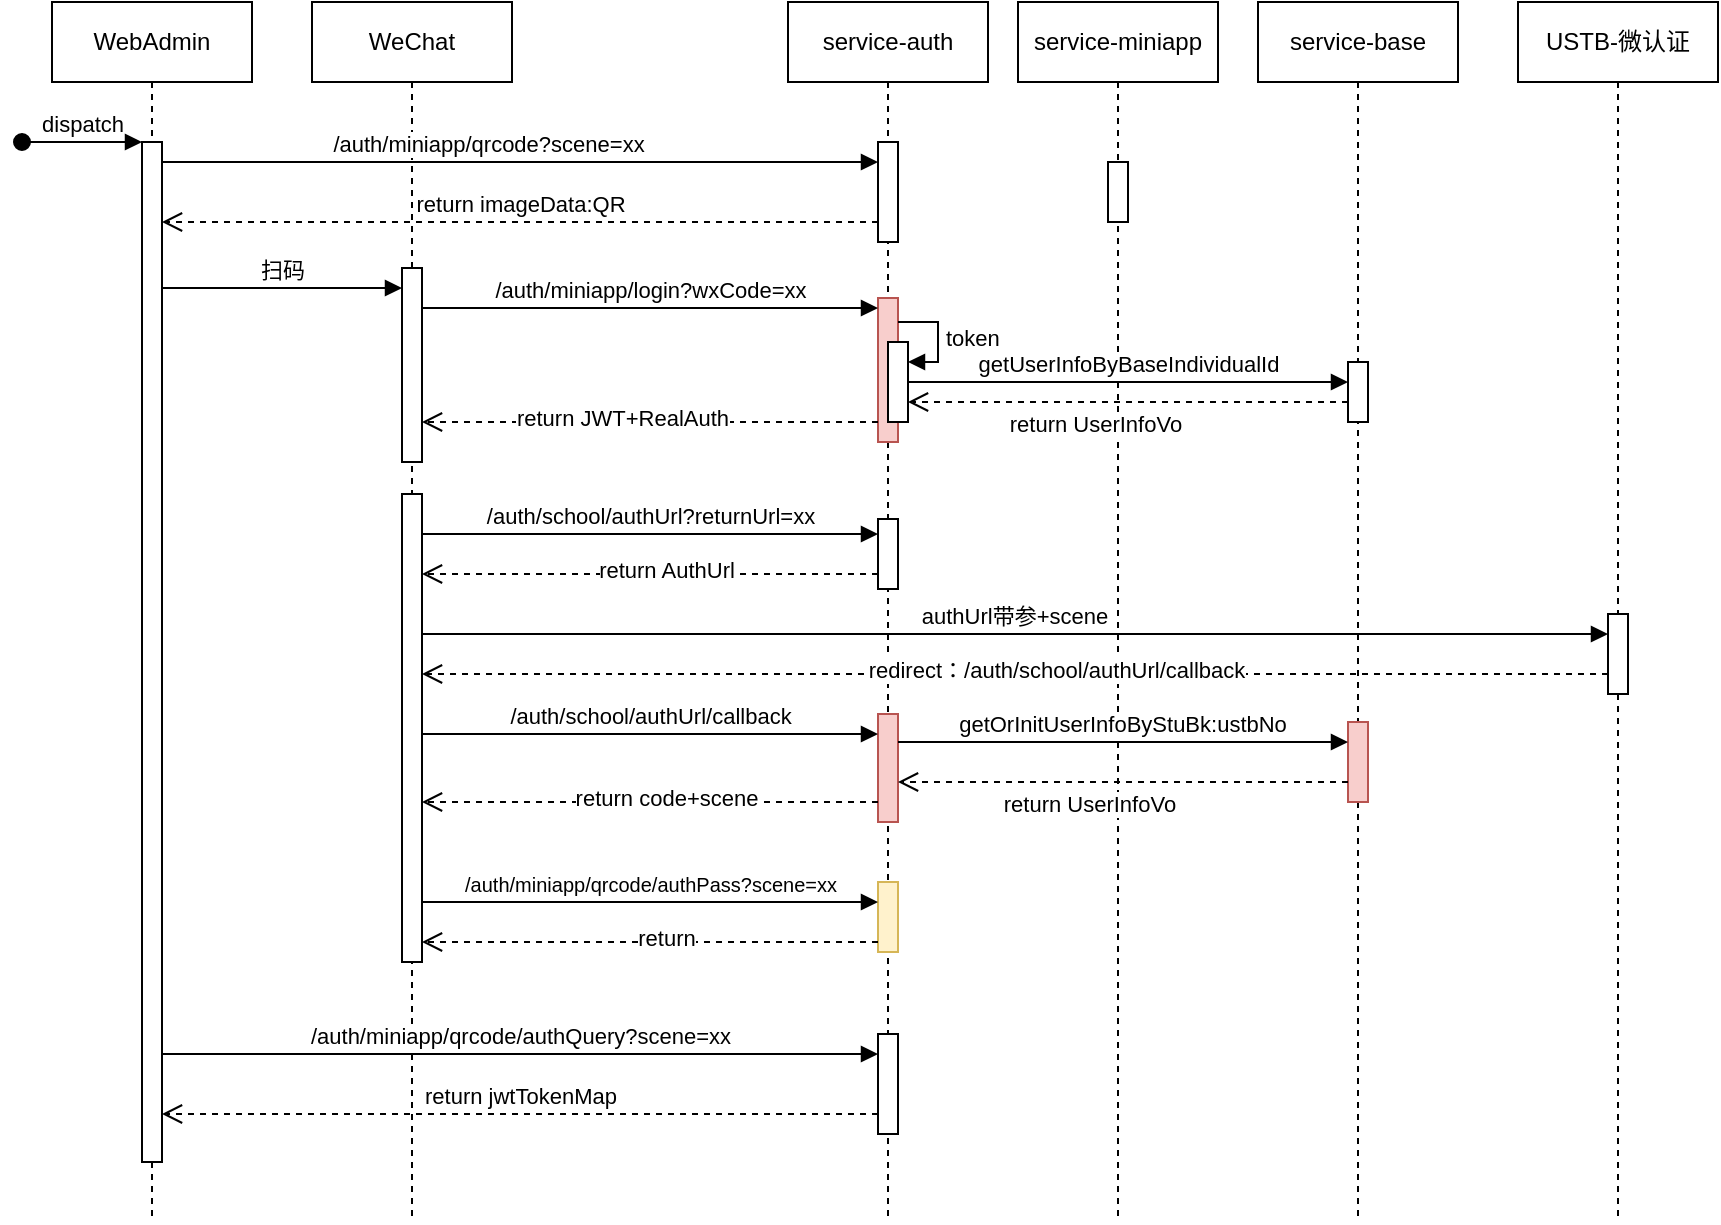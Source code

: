 <mxfile version="21.2.9" type="github">
  <diagram name="Page-1" id="2YBvvXClWsGukQMizWep">
    <mxGraphModel dx="2074" dy="1116" grid="1" gridSize="10" guides="1" tooltips="1" connect="1" arrows="1" fold="1" page="1" pageScale="1" pageWidth="850" pageHeight="1100" math="0" shadow="0">
      <root>
        <mxCell id="0" />
        <mxCell id="1" parent="0" />
        <mxCell id="aM9ryv3xv72pqoxQDRHE-1" value="WebAdmin" style="shape=umlLifeline;perimeter=lifelinePerimeter;whiteSpace=wrap;html=1;container=0;dropTarget=0;collapsible=0;recursiveResize=0;outlineConnect=0;portConstraint=eastwest;newEdgeStyle={&quot;edgeStyle&quot;:&quot;elbowEdgeStyle&quot;,&quot;elbow&quot;:&quot;vertical&quot;,&quot;curved&quot;:0,&quot;rounded&quot;:0};" parent="1" vertex="1">
          <mxGeometry x="40" y="40" width="100" height="610" as="geometry" />
        </mxCell>
        <mxCell id="aM9ryv3xv72pqoxQDRHE-2" value="" style="html=1;points=[];perimeter=orthogonalPerimeter;outlineConnect=0;targetShapes=umlLifeline;portConstraint=eastwest;newEdgeStyle={&quot;edgeStyle&quot;:&quot;elbowEdgeStyle&quot;,&quot;elbow&quot;:&quot;vertical&quot;,&quot;curved&quot;:0,&quot;rounded&quot;:0};" parent="aM9ryv3xv72pqoxQDRHE-1" vertex="1">
          <mxGeometry x="45" y="70" width="10" height="510" as="geometry" />
        </mxCell>
        <mxCell id="aM9ryv3xv72pqoxQDRHE-3" value="dispatch" style="html=1;verticalAlign=bottom;startArrow=oval;endArrow=block;startSize=8;edgeStyle=elbowEdgeStyle;elbow=vertical;curved=0;rounded=0;" parent="aM9ryv3xv72pqoxQDRHE-1" target="aM9ryv3xv72pqoxQDRHE-2" edge="1">
          <mxGeometry relative="1" as="geometry">
            <mxPoint x="-15" y="70" as="sourcePoint" />
          </mxGeometry>
        </mxCell>
        <mxCell id="aM9ryv3xv72pqoxQDRHE-5" value="WeChat" style="shape=umlLifeline;perimeter=lifelinePerimeter;whiteSpace=wrap;html=1;container=0;dropTarget=0;collapsible=0;recursiveResize=0;outlineConnect=0;portConstraint=eastwest;newEdgeStyle={&quot;edgeStyle&quot;:&quot;elbowEdgeStyle&quot;,&quot;elbow&quot;:&quot;vertical&quot;,&quot;curved&quot;:0,&quot;rounded&quot;:0};" parent="1" vertex="1">
          <mxGeometry x="170" y="40" width="100" height="610" as="geometry" />
        </mxCell>
        <mxCell id="aM9ryv3xv72pqoxQDRHE-6" value="" style="html=1;points=[];perimeter=orthogonalPerimeter;outlineConnect=0;targetShapes=umlLifeline;portConstraint=eastwest;newEdgeStyle={&quot;edgeStyle&quot;:&quot;elbowEdgeStyle&quot;,&quot;elbow&quot;:&quot;vertical&quot;,&quot;curved&quot;:0,&quot;rounded&quot;:0};" parent="aM9ryv3xv72pqoxQDRHE-5" vertex="1">
          <mxGeometry x="45" y="133" width="10" height="97" as="geometry" />
        </mxCell>
        <mxCell id="rhNAa3XnDCW6CMJi3sc1-9" value="" style="html=1;points=[];perimeter=orthogonalPerimeter;outlineConnect=0;targetShapes=umlLifeline;portConstraint=eastwest;newEdgeStyle={&quot;edgeStyle&quot;:&quot;elbowEdgeStyle&quot;,&quot;elbow&quot;:&quot;vertical&quot;,&quot;curved&quot;:0,&quot;rounded&quot;:0};" parent="aM9ryv3xv72pqoxQDRHE-5" vertex="1">
          <mxGeometry x="45" y="246" width="10" height="234" as="geometry" />
        </mxCell>
        <mxCell id="aM9ryv3xv72pqoxQDRHE-7" value="/auth/miniapp/qrcode?scene=xx" style="html=1;verticalAlign=bottom;endArrow=block;edgeStyle=elbowEdgeStyle;elbow=vertical;curved=0;rounded=0;" parent="1" source="aM9ryv3xv72pqoxQDRHE-2" target="vACXPowqRHTn4efOU8du-2" edge="1">
          <mxGeometry x="-0.092" relative="1" as="geometry">
            <mxPoint x="195" y="130" as="sourcePoint" />
            <Array as="points">
              <mxPoint x="180" y="120" />
            </Array>
            <mxPoint as="offset" />
          </mxGeometry>
        </mxCell>
        <mxCell id="aM9ryv3xv72pqoxQDRHE-8" value="return imageData:QR" style="html=1;verticalAlign=bottom;endArrow=open;dashed=1;endSize=8;edgeStyle=elbowEdgeStyle;elbow=vertical;curved=0;rounded=0;" parent="1" source="vACXPowqRHTn4efOU8du-2" target="aM9ryv3xv72pqoxQDRHE-2" edge="1">
          <mxGeometry relative="1" as="geometry">
            <mxPoint x="195" y="205" as="targetPoint" />
            <Array as="points">
              <mxPoint x="180" y="150" />
              <mxPoint x="190" y="280" />
            </Array>
          </mxGeometry>
        </mxCell>
        <mxCell id="vACXPowqRHTn4efOU8du-1" value="service-auth" style="shape=umlLifeline;perimeter=lifelinePerimeter;whiteSpace=wrap;html=1;container=0;dropTarget=0;collapsible=0;recursiveResize=0;outlineConnect=0;portConstraint=eastwest;newEdgeStyle={&quot;edgeStyle&quot;:&quot;elbowEdgeStyle&quot;,&quot;elbow&quot;:&quot;vertical&quot;,&quot;curved&quot;:0,&quot;rounded&quot;:0};" parent="1" vertex="1">
          <mxGeometry x="408" y="40" width="100" height="610" as="geometry" />
        </mxCell>
        <mxCell id="vACXPowqRHTn4efOU8du-2" value="" style="html=1;points=[];perimeter=orthogonalPerimeter;outlineConnect=0;targetShapes=umlLifeline;portConstraint=eastwest;newEdgeStyle={&quot;edgeStyle&quot;:&quot;elbowEdgeStyle&quot;,&quot;elbow&quot;:&quot;vertical&quot;,&quot;curved&quot;:0,&quot;rounded&quot;:0};" parent="vACXPowqRHTn4efOU8du-1" vertex="1">
          <mxGeometry x="45" y="70" width="10" height="50" as="geometry" />
        </mxCell>
        <mxCell id="rhNAa3XnDCW6CMJi3sc1-2" value="" style="html=1;points=[];perimeter=orthogonalPerimeter;outlineConnect=0;targetShapes=umlLifeline;portConstraint=eastwest;newEdgeStyle={&quot;edgeStyle&quot;:&quot;elbowEdgeStyle&quot;,&quot;elbow&quot;:&quot;vertical&quot;,&quot;curved&quot;:0,&quot;rounded&quot;:0};" parent="vACXPowqRHTn4efOU8du-1" vertex="1">
          <mxGeometry x="45" y="516" width="10" height="50" as="geometry" />
        </mxCell>
        <mxCell id="rhNAa3XnDCW6CMJi3sc1-5" value="" style="html=1;points=[];perimeter=orthogonalPerimeter;outlineConnect=0;targetShapes=umlLifeline;portConstraint=eastwest;newEdgeStyle={&quot;edgeStyle&quot;:&quot;elbowEdgeStyle&quot;,&quot;elbow&quot;:&quot;vertical&quot;,&quot;curved&quot;:0,&quot;rounded&quot;:0};fillColor=#f8cecc;strokeColor=#b85450;" parent="vACXPowqRHTn4efOU8du-1" vertex="1">
          <mxGeometry x="45" y="148" width="10" height="72" as="geometry" />
        </mxCell>
        <mxCell id="rhNAa3XnDCW6CMJi3sc1-11" value="" style="html=1;points=[];perimeter=orthogonalPerimeter;outlineConnect=0;targetShapes=umlLifeline;portConstraint=eastwest;newEdgeStyle={&quot;edgeStyle&quot;:&quot;elbowEdgeStyle&quot;,&quot;elbow&quot;:&quot;vertical&quot;,&quot;curved&quot;:0,&quot;rounded&quot;:0};" parent="vACXPowqRHTn4efOU8du-1" vertex="1">
          <mxGeometry x="45" y="258.5" width="10" height="35" as="geometry" />
        </mxCell>
        <mxCell id="rhNAa3XnDCW6CMJi3sc1-15" value="" style="html=1;points=[];perimeter=orthogonalPerimeter;outlineConnect=0;targetShapes=umlLifeline;portConstraint=eastwest;newEdgeStyle={&quot;edgeStyle&quot;:&quot;elbowEdgeStyle&quot;,&quot;elbow&quot;:&quot;vertical&quot;,&quot;curved&quot;:0,&quot;rounded&quot;:0};fillColor=#f8cecc;strokeColor=#b85450;" parent="vACXPowqRHTn4efOU8du-1" vertex="1">
          <mxGeometry x="45" y="356" width="10" height="54" as="geometry" />
        </mxCell>
        <mxCell id="rhNAa3XnDCW6CMJi3sc1-20" value="" style="html=1;points=[];perimeter=orthogonalPerimeter;outlineConnect=0;targetShapes=umlLifeline;portConstraint=eastwest;newEdgeStyle={&quot;edgeStyle&quot;:&quot;elbowEdgeStyle&quot;,&quot;elbow&quot;:&quot;vertical&quot;,&quot;curved&quot;:0,&quot;rounded&quot;:0};" parent="vACXPowqRHTn4efOU8du-1" vertex="1">
          <mxGeometry x="50" y="170" width="10" height="40" as="geometry" />
        </mxCell>
        <mxCell id="rhNAa3XnDCW6CMJi3sc1-21" value="token" style="html=1;align=left;spacingLeft=2;endArrow=block;rounded=0;edgeStyle=orthogonalEdgeStyle;curved=0;rounded=0;" parent="vACXPowqRHTn4efOU8du-1" source="rhNAa3XnDCW6CMJi3sc1-5" target="rhNAa3XnDCW6CMJi3sc1-20" edge="1">
          <mxGeometry relative="1" as="geometry">
            <mxPoint x="90" y="123" as="sourcePoint" />
            <Array as="points">
              <mxPoint x="75" y="160" />
              <mxPoint x="75" y="180" />
            </Array>
          </mxGeometry>
        </mxCell>
        <mxCell id="rhNAa3XnDCW6CMJi3sc1-26" value="" style="html=1;points=[];perimeter=orthogonalPerimeter;outlineConnect=0;targetShapes=umlLifeline;portConstraint=eastwest;newEdgeStyle={&quot;edgeStyle&quot;:&quot;elbowEdgeStyle&quot;,&quot;elbow&quot;:&quot;vertical&quot;,&quot;curved&quot;:0,&quot;rounded&quot;:0};fillColor=#fff2cc;strokeColor=#d6b656;" parent="vACXPowqRHTn4efOU8du-1" vertex="1">
          <mxGeometry x="45" y="440" width="10" height="35" as="geometry" />
        </mxCell>
        <mxCell id="vACXPowqRHTn4efOU8du-3" value="service-miniapp" style="shape=umlLifeline;perimeter=lifelinePerimeter;whiteSpace=wrap;html=1;container=0;dropTarget=0;collapsible=0;recursiveResize=0;outlineConnect=0;portConstraint=eastwest;newEdgeStyle={&quot;edgeStyle&quot;:&quot;elbowEdgeStyle&quot;,&quot;elbow&quot;:&quot;vertical&quot;,&quot;curved&quot;:0,&quot;rounded&quot;:0};" parent="1" vertex="1">
          <mxGeometry x="523" y="40" width="100" height="610" as="geometry" />
        </mxCell>
        <mxCell id="vACXPowqRHTn4efOU8du-4" value="" style="html=1;points=[];perimeter=orthogonalPerimeter;outlineConnect=0;targetShapes=umlLifeline;portConstraint=eastwest;newEdgeStyle={&quot;edgeStyle&quot;:&quot;elbowEdgeStyle&quot;,&quot;elbow&quot;:&quot;vertical&quot;,&quot;curved&quot;:0,&quot;rounded&quot;:0};" parent="vACXPowqRHTn4efOU8du-3" vertex="1">
          <mxGeometry x="45" y="80" width="10" height="30" as="geometry" />
        </mxCell>
        <mxCell id="vACXPowqRHTn4efOU8du-5" value="service-base" style="shape=umlLifeline;perimeter=lifelinePerimeter;whiteSpace=wrap;html=1;container=0;dropTarget=0;collapsible=0;recursiveResize=0;outlineConnect=0;portConstraint=eastwest;newEdgeStyle={&quot;edgeStyle&quot;:&quot;elbowEdgeStyle&quot;,&quot;elbow&quot;:&quot;vertical&quot;,&quot;curved&quot;:0,&quot;rounded&quot;:0};" parent="1" vertex="1">
          <mxGeometry x="643" y="40" width="100" height="610" as="geometry" />
        </mxCell>
        <mxCell id="vACXPowqRHTn4efOU8du-6" value="" style="html=1;points=[];perimeter=orthogonalPerimeter;outlineConnect=0;targetShapes=umlLifeline;portConstraint=eastwest;newEdgeStyle={&quot;edgeStyle&quot;:&quot;elbowEdgeStyle&quot;,&quot;elbow&quot;:&quot;vertical&quot;,&quot;curved&quot;:0,&quot;rounded&quot;:0};" parent="vACXPowqRHTn4efOU8du-5" vertex="1">
          <mxGeometry x="45" y="180" width="10" height="30" as="geometry" />
        </mxCell>
        <mxCell id="rhNAa3XnDCW6CMJi3sc1-29" value="" style="html=1;points=[];perimeter=orthogonalPerimeter;outlineConnect=0;targetShapes=umlLifeline;portConstraint=eastwest;newEdgeStyle={&quot;edgeStyle&quot;:&quot;elbowEdgeStyle&quot;,&quot;elbow&quot;:&quot;vertical&quot;,&quot;curved&quot;:0,&quot;rounded&quot;:0};fillColor=#f8cecc;strokeColor=#b85450;" parent="vACXPowqRHTn4efOU8du-5" vertex="1">
          <mxGeometry x="45" y="360" width="10" height="40" as="geometry" />
        </mxCell>
        <mxCell id="vACXPowqRHTn4efOU8du-7" value="/auth/miniapp/qrcode/authQuery?scene=xx" style="html=1;verticalAlign=bottom;endArrow=block;edgeStyle=elbowEdgeStyle;elbow=vertical;curved=0;rounded=0;" parent="1" target="rhNAa3XnDCW6CMJi3sc1-2" edge="1">
          <mxGeometry width="80" relative="1" as="geometry">
            <mxPoint x="95" y="566" as="sourcePoint" />
            <mxPoint x="210" y="565.5" as="targetPoint" />
            <Array as="points">
              <mxPoint x="360" y="566" />
            </Array>
            <mxPoint as="offset" />
          </mxGeometry>
        </mxCell>
        <mxCell id="rhNAa3XnDCW6CMJi3sc1-1" value="return&amp;nbsp;jwtTokenMap" style="html=1;verticalAlign=bottom;endArrow=open;dashed=1;endSize=8;edgeStyle=elbowEdgeStyle;elbow=vertical;curved=0;rounded=0;" parent="1" source="rhNAa3XnDCW6CMJi3sc1-2" edge="1">
          <mxGeometry x="0.002" relative="1" as="geometry">
            <mxPoint x="95" y="596" as="targetPoint" />
            <Array as="points">
              <mxPoint x="185" y="596" />
              <mxPoint x="195" y="726" />
            </Array>
            <mxPoint x="410" y="596" as="sourcePoint" />
            <mxPoint as="offset" />
          </mxGeometry>
        </mxCell>
        <mxCell id="rhNAa3XnDCW6CMJi3sc1-3" value="扫码" style="html=1;verticalAlign=bottom;endArrow=block;edgeStyle=elbowEdgeStyle;elbow=vertical;curved=0;rounded=0;" parent="1" target="aM9ryv3xv72pqoxQDRHE-6" edge="1">
          <mxGeometry width="80" relative="1" as="geometry">
            <mxPoint x="95" y="183" as="sourcePoint" />
            <mxPoint x="410" y="313" as="targetPoint" />
            <Array as="points">
              <mxPoint x="180" y="183" />
            </Array>
            <mxPoint as="offset" />
          </mxGeometry>
        </mxCell>
        <mxCell id="rhNAa3XnDCW6CMJi3sc1-4" value="return JWT+RealAuth" style="html=1;verticalAlign=bottom;endArrow=open;dashed=1;endSize=8;edgeStyle=elbowEdgeStyle;elbow=vertical;curved=0;rounded=0;" parent="1" source="rhNAa3XnDCW6CMJi3sc1-5" target="aM9ryv3xv72pqoxQDRHE-6" edge="1">
          <mxGeometry x="0.128" y="7" relative="1" as="geometry">
            <mxPoint x="370" y="213" as="sourcePoint" />
            <mxPoint x="290" y="213" as="targetPoint" />
            <Array as="points">
              <mxPoint x="320" y="250" />
            </Array>
            <mxPoint as="offset" />
          </mxGeometry>
        </mxCell>
        <mxCell id="rhNAa3XnDCW6CMJi3sc1-6" value="/auth/miniapp/login?wxCode=xx" style="html=1;verticalAlign=bottom;endArrow=block;edgeStyle=elbowEdgeStyle;elbow=vertical;curved=0;rounded=0;" parent="1" source="aM9ryv3xv72pqoxQDRHE-6" target="rhNAa3XnDCW6CMJi3sc1-5" edge="1">
          <mxGeometry x="-0.002" width="80" relative="1" as="geometry">
            <mxPoint x="230" y="193" as="sourcePoint" />
            <mxPoint x="350" y="193" as="targetPoint" />
            <Array as="points">
              <mxPoint x="315" y="193" />
            </Array>
            <mxPoint as="offset" />
          </mxGeometry>
        </mxCell>
        <mxCell id="rhNAa3XnDCW6CMJi3sc1-7" value="USTB-微认证" style="shape=umlLifeline;perimeter=lifelinePerimeter;whiteSpace=wrap;html=1;container=0;dropTarget=0;collapsible=0;recursiveResize=0;outlineConnect=0;portConstraint=eastwest;newEdgeStyle={&quot;edgeStyle&quot;:&quot;elbowEdgeStyle&quot;,&quot;elbow&quot;:&quot;vertical&quot;,&quot;curved&quot;:0,&quot;rounded&quot;:0};" parent="1" vertex="1">
          <mxGeometry x="773" y="40" width="100" height="610" as="geometry" />
        </mxCell>
        <mxCell id="rhNAa3XnDCW6CMJi3sc1-8" value="" style="html=1;points=[];perimeter=orthogonalPerimeter;outlineConnect=0;targetShapes=umlLifeline;portConstraint=eastwest;newEdgeStyle={&quot;edgeStyle&quot;:&quot;elbowEdgeStyle&quot;,&quot;elbow&quot;:&quot;vertical&quot;,&quot;curved&quot;:0,&quot;rounded&quot;:0};" parent="rhNAa3XnDCW6CMJi3sc1-7" vertex="1">
          <mxGeometry x="45" y="306" width="10" height="40" as="geometry" />
        </mxCell>
        <mxCell id="rhNAa3XnDCW6CMJi3sc1-10" value="/auth/school/authUrl?returnUrl=xx" style="html=1;verticalAlign=bottom;endArrow=block;edgeStyle=elbowEdgeStyle;elbow=vertical;curved=0;rounded=0;" parent="1" source="rhNAa3XnDCW6CMJi3sc1-9" target="rhNAa3XnDCW6CMJi3sc1-11" edge="1">
          <mxGeometry x="-0.004" width="80" relative="1" as="geometry">
            <mxPoint x="225" y="236" as="sourcePoint" />
            <mxPoint x="420" y="236" as="targetPoint" />
            <Array as="points">
              <mxPoint x="300" y="306" />
              <mxPoint x="315" y="236" />
            </Array>
            <mxPoint as="offset" />
          </mxGeometry>
        </mxCell>
        <mxCell id="rhNAa3XnDCW6CMJi3sc1-12" value="return AuthUrl" style="html=1;verticalAlign=bottom;endArrow=open;dashed=1;endSize=8;edgeStyle=elbowEdgeStyle;elbow=vertical;curved=0;rounded=0;" parent="1" source="rhNAa3XnDCW6CMJi3sc1-11" target="rhNAa3XnDCW6CMJi3sc1-9" edge="1">
          <mxGeometry x="-0.067" y="7" relative="1" as="geometry">
            <mxPoint x="425" y="326" as="sourcePoint" />
            <mxPoint x="230" y="326" as="targetPoint" />
            <Array as="points">
              <mxPoint x="325" y="326" />
            </Array>
            <mxPoint as="offset" />
          </mxGeometry>
        </mxCell>
        <mxCell id="rhNAa3XnDCW6CMJi3sc1-13" value="authUrl带参+scene" style="html=1;verticalAlign=bottom;endArrow=block;edgeStyle=elbowEdgeStyle;elbow=vertical;curved=0;rounded=0;" parent="1" source="rhNAa3XnDCW6CMJi3sc1-9" target="rhNAa3XnDCW6CMJi3sc1-8" edge="1">
          <mxGeometry x="-0.004" width="80" relative="1" as="geometry">
            <mxPoint x="230" y="356" as="sourcePoint" />
            <mxPoint x="425" y="356" as="targetPoint" />
            <Array as="points">
              <mxPoint x="305" y="356" />
              <mxPoint x="320" y="286" />
            </Array>
            <mxPoint as="offset" />
          </mxGeometry>
        </mxCell>
        <mxCell id="rhNAa3XnDCW6CMJi3sc1-14" value="redirect：/auth/school/authUrl/callback" style="html=1;verticalAlign=bottom;endArrow=open;dashed=1;endSize=8;edgeStyle=elbowEdgeStyle;elbow=vertical;curved=0;rounded=0;" parent="1" source="rhNAa3XnDCW6CMJi3sc1-8" target="rhNAa3XnDCW6CMJi3sc1-9" edge="1">
          <mxGeometry x="-0.067" y="7" relative="1" as="geometry">
            <mxPoint x="665" y="376" as="sourcePoint" />
            <mxPoint x="470" y="376" as="targetPoint" />
            <Array as="points">
              <mxPoint x="570" y="376" />
            </Array>
            <mxPoint as="offset" />
          </mxGeometry>
        </mxCell>
        <mxCell id="rhNAa3XnDCW6CMJi3sc1-16" value="/auth/school/authUrl/callback" style="html=1;verticalAlign=bottom;endArrow=block;edgeStyle=elbowEdgeStyle;elbow=vertical;curved=0;rounded=0;" parent="1" source="rhNAa3XnDCW6CMJi3sc1-9" target="rhNAa3XnDCW6CMJi3sc1-15" edge="1">
          <mxGeometry x="-0.003" width="80" relative="1" as="geometry">
            <mxPoint x="230" y="406" as="sourcePoint" />
            <mxPoint x="415" y="406" as="targetPoint" />
            <Array as="points">
              <mxPoint x="295" y="406" />
              <mxPoint x="310" y="336" />
            </Array>
            <mxPoint as="offset" />
          </mxGeometry>
        </mxCell>
        <mxCell id="rhNAa3XnDCW6CMJi3sc1-17" value="return code+scene" style="html=1;verticalAlign=bottom;endArrow=open;dashed=1;endSize=8;edgeStyle=elbowEdgeStyle;elbow=vertical;curved=0;rounded=0;" parent="1" source="rhNAa3XnDCW6CMJi3sc1-15" target="rhNAa3XnDCW6CMJi3sc1-9" edge="1">
          <mxGeometry x="-0.067" y="7" relative="1" as="geometry">
            <mxPoint x="415" y="426" as="sourcePoint" />
            <mxPoint x="250" y="426" as="targetPoint" />
            <Array as="points">
              <mxPoint x="420" y="440" />
              <mxPoint x="320" y="426" />
            </Array>
            <mxPoint as="offset" />
          </mxGeometry>
        </mxCell>
        <mxCell id="rhNAa3XnDCW6CMJi3sc1-22" value="getUserInfoByBaseIndividualId" style="html=1;verticalAlign=bottom;endArrow=block;edgeStyle=elbowEdgeStyle;elbow=vertical;curved=0;rounded=0;" parent="1" source="rhNAa3XnDCW6CMJi3sc1-20" target="vACXPowqRHTn4efOU8du-6" edge="1">
          <mxGeometry x="-0.003" width="80" relative="1" as="geometry">
            <mxPoint x="483" y="230" as="sourcePoint" />
            <mxPoint x="678" y="230" as="targetPoint" />
            <Array as="points">
              <mxPoint x="553" y="230" />
              <mxPoint x="568" y="160" />
            </Array>
            <mxPoint as="offset" />
          </mxGeometry>
        </mxCell>
        <mxCell id="rhNAa3XnDCW6CMJi3sc1-25" value="return&amp;nbsp;UserInfoVo&amp;nbsp;" style="html=1;verticalAlign=bottom;endArrow=open;dashed=1;endSize=8;edgeStyle=elbowEdgeStyle;elbow=vertical;curved=0;rounded=0;" parent="1" source="vACXPowqRHTn4efOU8du-6" target="rhNAa3XnDCW6CMJi3sc1-20" edge="1">
          <mxGeometry x="0.136" y="20" relative="1" as="geometry">
            <mxPoint x="670.5" y="240" as="sourcePoint" />
            <mxPoint x="475.5" y="240" as="targetPoint" />
            <Array as="points">
              <mxPoint x="570.5" y="240" />
            </Array>
            <mxPoint as="offset" />
          </mxGeometry>
        </mxCell>
        <mxCell id="rhNAa3XnDCW6CMJi3sc1-27" value="&lt;font style=&quot;font-size: 10px;&quot;&gt;/auth/miniapp/qrcode/authPass?scene=xx&lt;/font&gt;" style="html=1;verticalAlign=bottom;endArrow=block;edgeStyle=elbowEdgeStyle;elbow=vertical;curved=0;rounded=0;" parent="1" source="rhNAa3XnDCW6CMJi3sc1-9" target="rhNAa3XnDCW6CMJi3sc1-26" edge="1">
          <mxGeometry x="-0.003" width="80" relative="1" as="geometry">
            <mxPoint x="225" y="490" as="sourcePoint" />
            <mxPoint x="448" y="490" as="targetPoint" />
            <Array as="points">
              <mxPoint x="328" y="490" />
              <mxPoint x="343" y="420" />
            </Array>
            <mxPoint as="offset" />
          </mxGeometry>
        </mxCell>
        <mxCell id="rhNAa3XnDCW6CMJi3sc1-28" value="return" style="html=1;verticalAlign=bottom;endArrow=open;dashed=1;endSize=8;edgeStyle=elbowEdgeStyle;elbow=vertical;curved=0;rounded=0;" parent="1" source="rhNAa3XnDCW6CMJi3sc1-26" target="rhNAa3XnDCW6CMJi3sc1-9" edge="1">
          <mxGeometry x="-0.067" y="7" relative="1" as="geometry">
            <mxPoint x="448" y="510" as="sourcePoint" />
            <mxPoint x="225" y="510" as="targetPoint" />
            <Array as="points">
              <mxPoint x="353" y="510" />
            </Array>
            <mxPoint as="offset" />
          </mxGeometry>
        </mxCell>
        <mxCell id="rhNAa3XnDCW6CMJi3sc1-30" value="&lt;font style=&quot;font-size: 11px;&quot;&gt;getOrInitUserInfoByStuBk:ustbNo&lt;/font&gt;" style="html=1;verticalAlign=bottom;endArrow=block;edgeStyle=elbowEdgeStyle;elbow=vertical;curved=0;rounded=0;" parent="1" source="rhNAa3XnDCW6CMJi3sc1-15" target="rhNAa3XnDCW6CMJi3sc1-29" edge="1">
          <mxGeometry x="-0.003" width="80" relative="1" as="geometry">
            <mxPoint x="463" y="400" as="sourcePoint" />
            <mxPoint x="683" y="400" as="targetPoint" />
            <Array as="points">
              <mxPoint x="600" y="410" />
              <mxPoint x="548" y="400" />
              <mxPoint x="563" y="330" />
            </Array>
            <mxPoint as="offset" />
          </mxGeometry>
        </mxCell>
        <mxCell id="rhNAa3XnDCW6CMJi3sc1-31" value="return&amp;nbsp;UserInfoVo&amp;nbsp;" style="html=1;verticalAlign=bottom;endArrow=open;dashed=1;endSize=8;edgeStyle=elbowEdgeStyle;elbow=vertical;curved=0;rounded=0;" parent="1" source="rhNAa3XnDCW6CMJi3sc1-29" edge="1">
          <mxGeometry x="0.136" y="20" relative="1" as="geometry">
            <mxPoint x="683" y="430" as="sourcePoint" />
            <mxPoint x="463" y="430" as="targetPoint" />
            <Array as="points">
              <mxPoint x="565.5" y="430" />
            </Array>
            <mxPoint as="offset" />
          </mxGeometry>
        </mxCell>
      </root>
    </mxGraphModel>
  </diagram>
</mxfile>

